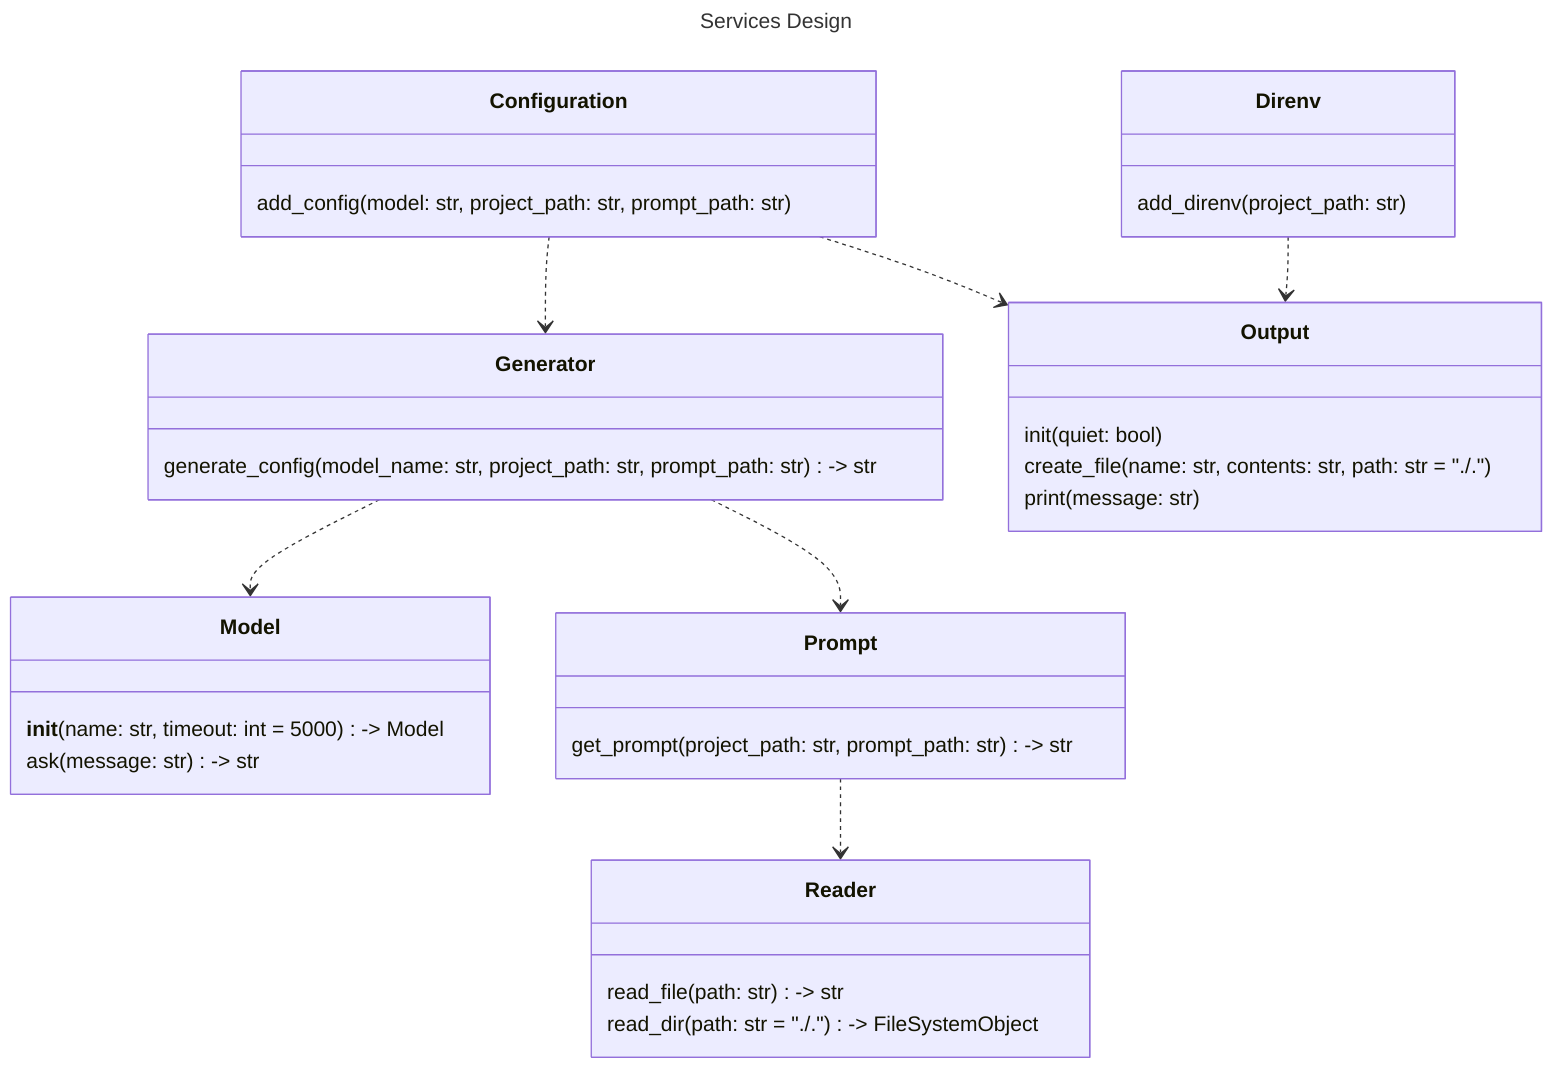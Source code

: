 ---
title: Services Design
---
classDiagram

    class Configuration {
        add_config(model: str, project_path: str, prompt_path: str) 
%% pseudo code: 
%%     def add_config(model, project_path, prompt_path):
%%         contents = Generator.generate_config(model, project_path, prompt_path)
%%         Output.create_file("flake.nix", contents)
    }

    class Direnv {
        add_direnv(project_path: str)
    }

    class Generator {
        generate_config(model_name: str, project_path: str, prompt_path: str) -> str
%% pseudo code: 
%%     def generateConfig(model_name, project_path, prompt_path):
%%         model = Model(model)
%%         message = Prompt.getPrompt(project_path, prompt_path)
%%         return model.ask(message)
    }

    class Model {
        __init__(name: str, timeout: int = 5000) -> Model
        ask(message: str) -> str
    }

    class Prompt {
        get_prompt(project_path: str, prompt_path: str) -> str
    }

    class Output {
        init(quiet: bool)
        create_file(name: str, contents: str, path: str = "./.")
        print(message: str)
    }

    class Reader {
        read_file(path: str) -> str
        read_dir(path: str = "./.") -> FileSystemObject
    }

    Direnv ..> Output
    Configuration ..> Output
    Configuration ..> Generator
    Generator ..> Model
    Generator ..> Prompt
    Prompt ..> Reader